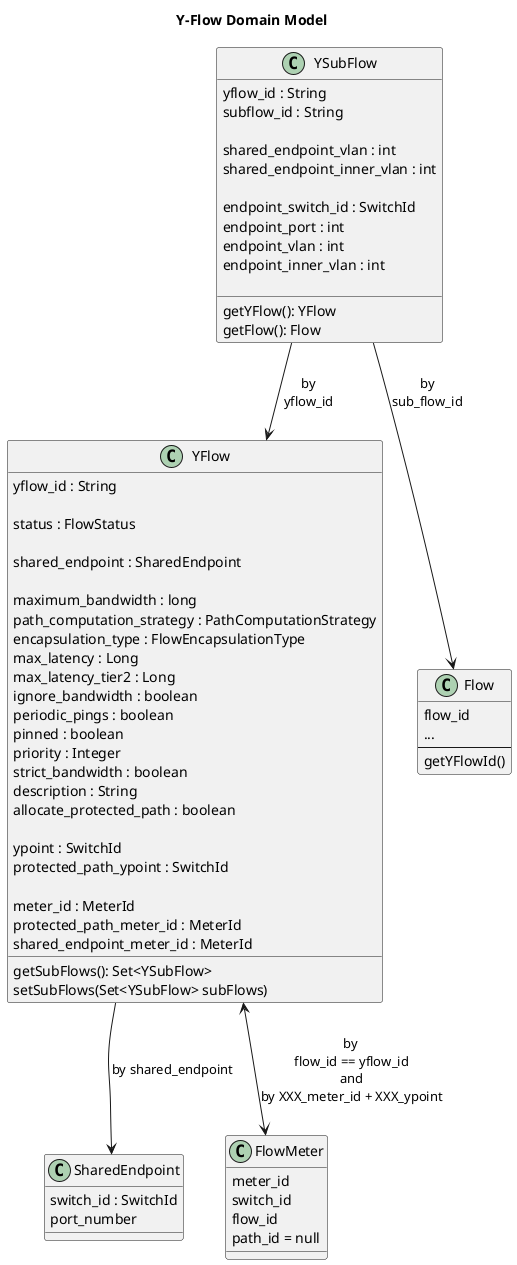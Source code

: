 @startuml

title Y-Flow Domain Model

class YFlow {
    yflow_id : String

    status : FlowStatus

    shared_endpoint : SharedEndpoint

    maximum_bandwidth : long
    path_computation_strategy : PathComputationStrategy
    encapsulation_type : FlowEncapsulationType
    max_latency : Long
    max_latency_tier2 : Long
    ignore_bandwidth : boolean
    periodic_pings : boolean
    pinned : boolean
    priority : Integer
    strict_bandwidth : boolean
    description : String
    allocate_protected_path : boolean

    ypoint : SwitchId
    protected_path_ypoint : SwitchId

    meter_id : MeterId
    protected_path_meter_id : MeterId
    shared_endpoint_meter_id : MeterId
    __
    getSubFlows(): Set<YSubFlow>
    setSubFlows(Set<YSubFlow> subFlows)
}

class SharedEndpoint {
    switch_id : SwitchId
    port_number
}

class YSubFlow {
    yflow_id : String
    subflow_id : String

    shared_endpoint_vlan : int
    shared_endpoint_inner_vlan : int

    endpoint_switch_id : SwitchId
    endpoint_port : int
    endpoint_vlan : int
    endpoint_inner_vlan : int

    __
    getYFlow(): YFlow
    getFlow(): Flow
}

class Flow {
    flow_id
    ...
    --
    getYFlowId()
}

class FlowMeter {
    meter_id
    switch_id
    flow_id
    path_id = null
}

YFlow --> SharedEndpoint : by shared_endpoint
YFlow <--> FlowMeter : by \nflow_id == yflow_id\nand\nby XXX_meter_id + XXX_ypoint
YSubFlow --> YFlow : by\nyflow_id
YSubFlow --> Flow : by\nsub_flow_id

@enduml